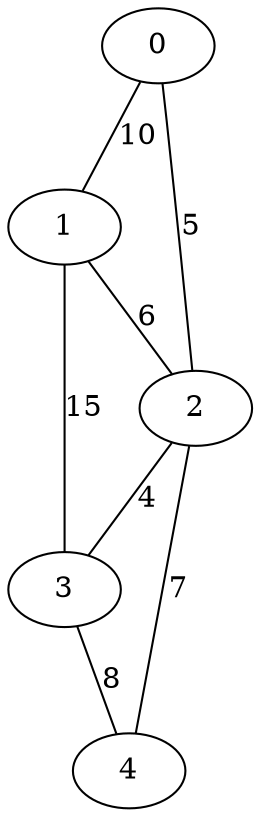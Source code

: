 graph InputGraph {
    0 -- 1 [label="10"];
    0 -- 2 [label="5"];
    1 -- 2 [label="6"];
    1 -- 3 [label="15"];
    2 -- 3 [label="4"];
    3 -- 4 [label="8"];
    2 -- 4 [label="7"];
}

